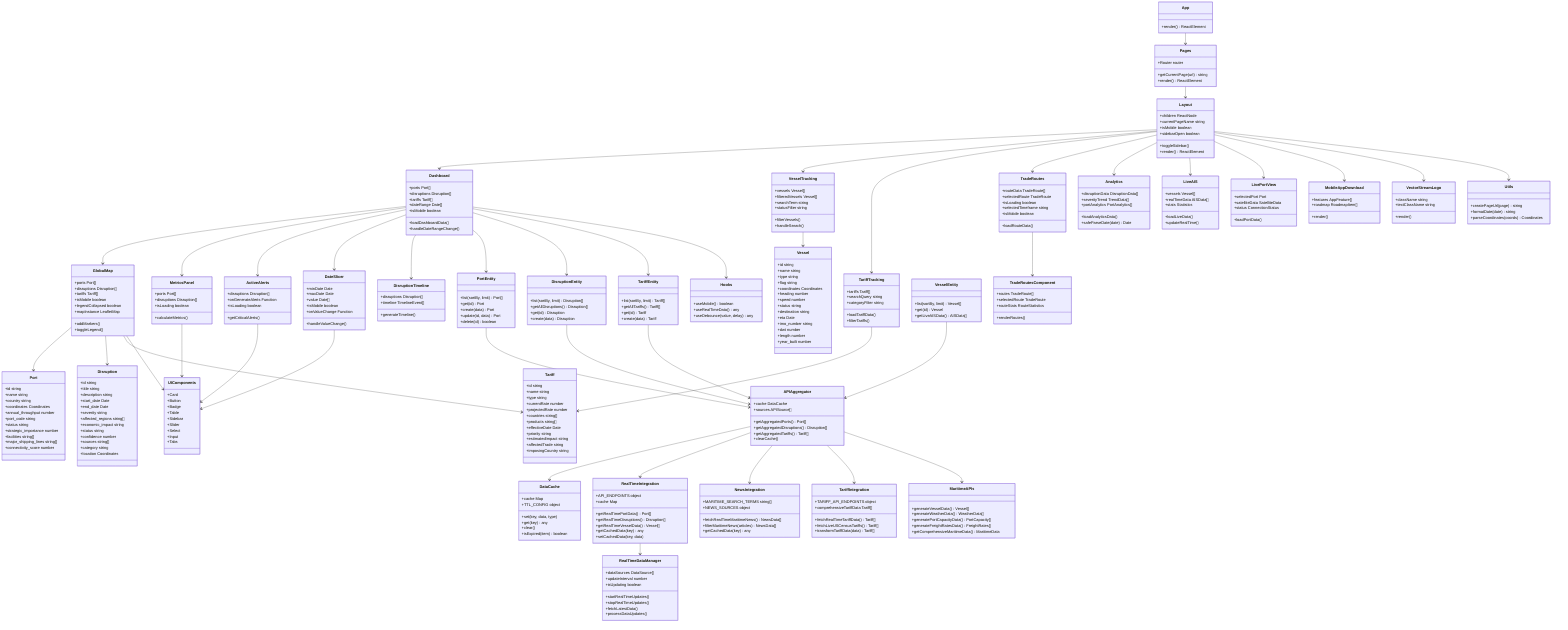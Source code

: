 classDiagram
    %% Main Application Structure
    class App {
        +render() ReactElement
    }
    
    class Pages {
        +Router router
        +getCurrentPage(url) string
        +render() ReactElement
    }
    
    class Layout {
        +children ReactNode
        +currentPageName string
        +isMobile boolean
        +sidebarOpen boolean
        +toggleSidebar()
        +render() ReactElement
    }
    
    %% Core Page Components
    class Dashboard {
        +ports Port[]
        +disruptions Disruption[]
        +tariffs Tariff[]
        +dateRange Date[]
        +isMobile boolean
        +loadDashboardData()
        +handleDateRangeChange()
    }
    
    class VesselTracking {
        +vessels Vessel[]
        +filteredVessels Vessel[]
        +searchTerm string
        +statusFilter string
        +filterVessels()
        +handleSearch()
    }
    
    class TariffTracking {
        +tariffs Tariff[]
        +searchQuery string
        +categoryFilter string
        +loadTariffData()
        +filterTariffs()
    }
    
    class TradeRoutes {
        +routeData TradeRoute[]
        +selectedRoute TradeRoute
        +isLoading boolean
        +selectedTimeframe string
        +isMobile boolean
        +loadRouteData()
    }
    
    class Analytics {
        +disruptionData DisruptionData[]
        +severityTrend TrendData[]
        +portAnalytics PortAnalytics[]
        +loadAnalyticsData()
        +safeParseDate(date) Date
    }
    
    class LiveAIS {
        +vessels Vessel[]
        +realTimeData AISData[]
        +stats Statistics
        +loadLiveData()
        +updateRealTime()
    }
    
    class LivePortView {
        +selectedPort Port
        +satelliteData SatelliteData
        +status ConnectionStatus
        +loadPortData()
    }
    
    class MobileAppDownload {
        +features AppFeature[]
        +roadmap RoadmapItem[]
        +render()
    }
    
    %% Dashboard Components
    class GlobalMap {
        +ports Port[]
        +disruptions Disruption[]
        +tariffs Tariff[]
        +isMobile boolean
        +legendCollapsed boolean
        +mapInstance LeafletMap
        +addMarkers()
        +toggleLegend()
    }
    
    class MetricsPanel {
        +ports Port[]
        +disruptions Disruption[]
        +isLoading boolean
        +calculateMetrics()
    }
    
    class ActiveAlerts {
        +disruptions Disruption[]
        +onGenerateAlerts Function
        +isLoading boolean
        +getCriticalAlerts()
    }
    
    class DateSlicer {
        +minDate Date
        +maxDate Date
        +value Date[]
        +isMobile boolean
        +onValueChange Function
        +handleValueChange()
    }
    
    class DisruptionTimeline {
        +disruptions Disruption[]
        +timeline TimelineEvent[]
        +generateTimeline()
    }
    
    class TradeRoutesComponent {
        +routes TradeRoute[]
        +selectedRoute TradeRoute
        +routeStats RouteStatistics
        +renderRoutes()
    }
    
    %% Data Models
    class Port {
        +id string
        +name string
        +country string
        +coordinates Coordinates
        +annual_throughput number
        +port_code string
        +status string
        +strategic_importance number
        +facilities string[]
        +major_shipping_lines string[]
        +connectivity_score number
    }
    
    class Disruption {
        +id string
        +title string
        +description string
        +start_date Date
        +end_date Date
        +severity string
        +affected_regions string[]
        +economic_impact string
        +status string
        +confidence number
        +sources string[]
        +category string
        +location Coordinates
    }
    
    class Tariff {
        +id string
        +name string
        +type string
        +currentRate number
        +projectedRate number
        +countries string[]
        +products string[]
        +effectiveDate Date
        +priority string
        +estimatedImpact string
        +affectedTrade string
        +imposingCountry string
    }
    
    class Vessel {
        +id string
        +name string
        +type string
        +flag string
        +coordinates Coordinates
        +heading number
        +speed number
        +status string
        +destination string
        +eta Date
        +imo_number string
        +dwt number
        +length number
        +year_built number
    }
    
    %% API Layer
    class APIAggregator {
        +cache DataCache
        +sources APISource[]
        +getAggregatedPorts() Port[]
        +getAggregatedDisruptions() Disruption[]
        +getAggregatedTariffs() Tariff[]
        +clearCache()
    }
    
    class DataCache {
        +cache Map
        +TTL_CONFIG object
        +set(key, data, type)
        +get(key) any
        +clear()
        +isExpired(item) boolean
    }
    
    class RealTimeIntegration {
        +API_ENDPOINTS object
        +cache Map
        +getRealTimePortData() Port[]
        +getRealTimeDisruptions() Disruption[]
        +getRealTimeVesselData() Vessel[]
        +getCachedData(key) any
        +setCachedData(key, data)
    }
    
    class NewsIntegration {
        +MARITIME_SEARCH_TERMS string[]
        +NEWS_SOURCES object
        +fetchRealTimeMaritimeNews() NewsData[]
        +filterMaritimeNews(articles) NewsData[]
        +getCachedData(key) any
    }
    
    class TariffIntegration {
        +TARIFF_API_ENDPOINTS object
        +comprehensiveTariffData Tariff[]
        +fetchRealTimeTariffData() Tariff[]
        +fetchLiveUSCensusTariffs() Tariff[]
        +transformTariffData(data) Tariff[]
    }
    
    class MaritimeAPIs {
        +generateVesselData() Vessel[]
        +generateWeatherData() WeatherData[]
        +generatePortCapacityData() PortCapacity[]
        +generateFreightRatesData() FreightRates[]
        +getComprehensiveMaritimeData() MaritimeData
    }
    
    class RealTimeDataManager {
        +dataSources DataSource[]
        +updateInterval number
        +isUpdating boolean
        +startRealTimeUpdates()
        +stopRealTimeUpdates()
        +fetchLatestData()
        +processDataUpdates()
    }
    
    %% Entity Services
    class PortEntity {
        +list(sortBy, limit) Port[]
        +get(id) Port
        +create(data) Port
        +update(id, data) Port
        +delete(id) boolean
    }
    
    class DisruptionEntity {
        +list(sortBy, limit) Disruption[]
        +getAllDisruptions() Disruption[]
        +get(id) Disruption
        +create(data) Disruption
    }
    
    class TariffEntity {
        +list(sortBy, limit) Tariff[]
        +getAllTariffs() Tariff[]
        +get(id) Tariff
        +create(data) Tariff
    }
    
    class VesselEntity {
        +list(sortBy, limit) Vessel[]
        +get(id) Vessel
        +getLiveAISData() AISData[]
    }
    
    %% Utility Classes
    class Utils {
        +createPageUrl(page) string
        +formatDate(date) string
        +parseCoordinates(coords) Coordinates
    }
    
    class Hooks {
        +useMobile() boolean
        +useRealTimeData() any
        +useDebounce(value, delay) any
    }
    
    class VectorStreamLogo {
        +className string
        +textClassName string
        +render()
    }
    
    class UIComponents {
        +Card
        +Button
        +Badge
        +Table
        +Sidebar
        +Slider
        +Select
        +Input
        +Tabs
    }
    
    %% Relationships
    App --> Pages
    Pages --> Layout
    Layout --> Dashboard
    Layout --> VesselTracking
    Layout --> TariffTracking
    Layout --> TradeRoutes
    Layout --> Analytics
    Layout --> LiveAIS
    Layout --> LivePortView
    Layout --> MobileAppDownload
    Layout --> VectorStreamLogo
    
    Dashboard --> GlobalMap
    Dashboard --> MetricsPanel
    Dashboard --> ActiveAlerts
    Dashboard --> DateSlicer
    Dashboard --> DisruptionTimeline
    
    TradeRoutes --> TradeRoutesComponent
    
    GlobalMap --> Port
    GlobalMap --> Disruption
    GlobalMap --> Tariff
    
    VesselTracking --> Vessel
    TariffTracking --> Tariff
    
    %% Data Layer Relationships
    Dashboard --> PortEntity
    Dashboard --> DisruptionEntity
    Dashboard --> TariffEntity
    
    PortEntity --> APIAggregator
    DisruptionEntity --> APIAggregator
    TariffEntity --> APIAggregator
    VesselEntity --> APIAggregator
    
    APIAggregator --> DataCache
    APIAggregator --> RealTimeIntegration
    APIAggregator --> NewsIntegration
    APIAggregator --> TariffIntegration
    APIAggregator --> MaritimeAPIs
    
    RealTimeIntegration --> RealTimeDataManager
    
    %% Component Dependencies
    GlobalMap --> UIComponents
    MetricsPanel --> UIComponents
    ActiveAlerts --> UIComponents
    DateSlicer --> UIComponents
    
    Layout --> Utils
    Dashboard --> Hooks